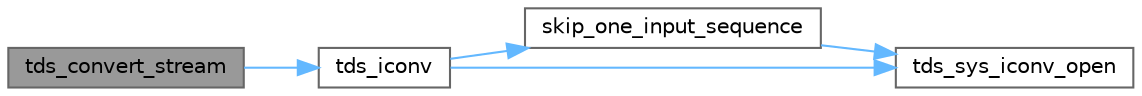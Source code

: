 digraph "tds_convert_stream"
{
 // LATEX_PDF_SIZE
  bgcolor="transparent";
  edge [fontname=Helvetica,fontsize=10,labelfontname=Helvetica,labelfontsize=10];
  node [fontname=Helvetica,fontsize=10,shape=box,height=0.2,width=0.4];
  rankdir="LR";
  Node1 [id="Node000001",label="tds_convert_stream",height=0.2,width=0.4,color="gray40", fillcolor="grey60", style="filled", fontcolor="black",tooltip="Reads and writes from a stream converting characters."];
  Node1 -> Node2 [id="edge1_Node000001_Node000002",color="steelblue1",style="solid",tooltip=" "];
  Node2 [id="Node000002",label="tds_iconv",height=0.2,width=0.4,color="grey40", fillcolor="white", style="filled",URL="$a00588.html#ga87db49044919f1bc84c0ff5e9ab00304",tooltip="Wrapper around iconv(3)."];
  Node2 -> Node3 [id="edge2_Node000002_Node000003",color="steelblue1",style="solid",tooltip=" "];
  Node3 [id="Node000003",label="skip_one_input_sequence",height=0.2,width=0.4,color="grey40", fillcolor="white", style="filled",URL="$a00588.html#ga3380140fc6eb9f2090c430f40e846876",tooltip="Move the input sequence pointer to the next valid position."];
  Node3 -> Node4 [id="edge3_Node000003_Node000004",color="steelblue1",style="solid",tooltip=" "];
  Node4 [id="Node000004",label="tds_sys_iconv_open",height=0.2,width=0.4,color="grey40", fillcolor="white", style="filled",URL="$a00588.html#ga900b0bce08c6bfc2e7c988f4b5970516",tooltip="Inputs are FreeTDS canonical names, no other."];
  Node2 -> Node4 [id="edge4_Node000002_Node000004",color="steelblue1",style="solid",tooltip=" "];
}
